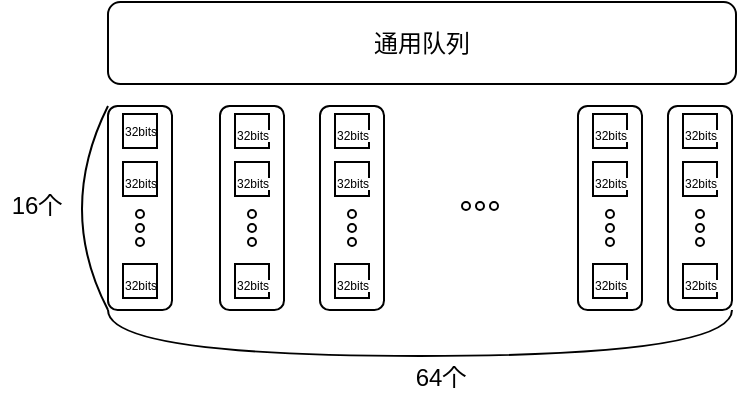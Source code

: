 <mxfile version="24.7.6">
  <diagram name="第 1 页" id="t_a9YG21L4MeaAABVRxK">
    <mxGraphModel dx="619" dy="417" grid="0" gridSize="10" guides="1" tooltips="1" connect="1" arrows="1" fold="1" page="0" pageScale="1" pageWidth="827" pageHeight="1169" math="0" shadow="0">
      <root>
        <mxCell id="0" />
        <mxCell id="1" parent="0" />
        <mxCell id="oqe3vawdaUg09Sf6dShr-1" value="通用队列" style="rounded=1;whiteSpace=wrap;html=1;" vertex="1" parent="1">
          <mxGeometry x="125" y="170" width="314" height="41" as="geometry" />
        </mxCell>
        <mxCell id="oqe3vawdaUg09Sf6dShr-2" value="" style="rounded=1;whiteSpace=wrap;html=1;" vertex="1" parent="1">
          <mxGeometry x="125" y="222" width="32" height="102" as="geometry" />
        </mxCell>
        <mxCell id="oqe3vawdaUg09Sf6dShr-4" value="32bits" style="rounded=0;whiteSpace=wrap;html=1;fontSize=6;" vertex="1" parent="1">
          <mxGeometry x="132.5" y="226" width="17" height="17" as="geometry" />
        </mxCell>
        <mxCell id="oqe3vawdaUg09Sf6dShr-6" value="&lt;span style=&quot;font-size: 6px;&quot;&gt;32bits&lt;/span&gt;" style="rounded=0;whiteSpace=wrap;html=1;" vertex="1" parent="1">
          <mxGeometry x="132.5" y="250" width="17" height="17" as="geometry" />
        </mxCell>
        <mxCell id="oqe3vawdaUg09Sf6dShr-8" value="&lt;span style=&quot;font-size: 6px;&quot;&gt;32bits&lt;/span&gt;" style="rounded=0;whiteSpace=wrap;html=1;" vertex="1" parent="1">
          <mxGeometry x="132.5" y="301" width="17" height="17" as="geometry" />
        </mxCell>
        <mxCell id="oqe3vawdaUg09Sf6dShr-20" value="" style="ellipse;whiteSpace=wrap;html=1;aspect=fixed;" vertex="1" parent="1">
          <mxGeometry x="139" y="274" width="4" height="4" as="geometry" />
        </mxCell>
        <mxCell id="oqe3vawdaUg09Sf6dShr-21" value="" style="ellipse;whiteSpace=wrap;html=1;aspect=fixed;" vertex="1" parent="1">
          <mxGeometry x="139" y="281" width="4" height="4" as="geometry" />
        </mxCell>
        <mxCell id="oqe3vawdaUg09Sf6dShr-25" value="" style="ellipse;whiteSpace=wrap;html=1;aspect=fixed;" vertex="1" parent="1">
          <mxGeometry x="139" y="288" width="4" height="4" as="geometry" />
        </mxCell>
        <mxCell id="oqe3vawdaUg09Sf6dShr-26" value="" style="ellipse;whiteSpace=wrap;html=1;aspect=fixed;" vertex="1" parent="1">
          <mxGeometry x="302" y="270" width="4" height="4" as="geometry" />
        </mxCell>
        <mxCell id="oqe3vawdaUg09Sf6dShr-27" value="" style="ellipse;whiteSpace=wrap;html=1;aspect=fixed;" vertex="1" parent="1">
          <mxGeometry x="309" y="270" width="4" height="4" as="geometry" />
        </mxCell>
        <mxCell id="oqe3vawdaUg09Sf6dShr-28" value="" style="ellipse;whiteSpace=wrap;html=1;aspect=fixed;" vertex="1" parent="1">
          <mxGeometry x="316" y="270" width="4" height="4" as="geometry" />
        </mxCell>
        <mxCell id="oqe3vawdaUg09Sf6dShr-32" value="" style="rounded=1;whiteSpace=wrap;html=1;" vertex="1" parent="1">
          <mxGeometry x="181" y="222" width="32" height="102" as="geometry" />
        </mxCell>
        <mxCell id="oqe3vawdaUg09Sf6dShr-33" value="&lt;meta charset=&quot;utf-8&quot;&gt;&lt;span style=&quot;color: rgb(0, 0, 0); font-family: Helvetica; font-size: 6px; font-style: normal; font-variant-ligatures: normal; font-variant-caps: normal; font-weight: 400; letter-spacing: normal; orphans: 2; text-align: center; text-indent: 0px; text-transform: none; widows: 2; word-spacing: 0px; -webkit-text-stroke-width: 0px; white-space: normal; background-color: rgb(255, 255, 255); text-decoration-thickness: initial; text-decoration-style: initial; text-decoration-color: initial; display: inline !important; float: none;&quot;&gt;32bits&lt;/span&gt;" style="rounded=0;whiteSpace=wrap;html=1;" vertex="1" parent="1">
          <mxGeometry x="188.5" y="226" width="17" height="17" as="geometry" />
        </mxCell>
        <mxCell id="oqe3vawdaUg09Sf6dShr-34" value="&lt;meta charset=&quot;utf-8&quot;&gt;&lt;span style=&quot;color: rgb(0, 0, 0); font-family: Helvetica; font-size: 6px; font-style: normal; font-variant-ligatures: normal; font-variant-caps: normal; font-weight: 400; letter-spacing: normal; orphans: 2; text-align: center; text-indent: 0px; text-transform: none; widows: 2; word-spacing: 0px; -webkit-text-stroke-width: 0px; white-space: normal; background-color: rgb(255, 255, 255); text-decoration-thickness: initial; text-decoration-style: initial; text-decoration-color: initial; display: inline !important; float: none;&quot;&gt;32bits&lt;/span&gt;" style="rounded=0;whiteSpace=wrap;html=1;" vertex="1" parent="1">
          <mxGeometry x="188.5" y="250" width="17" height="17" as="geometry" />
        </mxCell>
        <mxCell id="oqe3vawdaUg09Sf6dShr-35" value="&lt;meta charset=&quot;utf-8&quot;&gt;&lt;span style=&quot;color: rgb(0, 0, 0); font-family: Helvetica; font-size: 6px; font-style: normal; font-variant-ligatures: normal; font-variant-caps: normal; font-weight: 400; letter-spacing: normal; orphans: 2; text-align: center; text-indent: 0px; text-transform: none; widows: 2; word-spacing: 0px; -webkit-text-stroke-width: 0px; white-space: normal; background-color: rgb(255, 255, 255); text-decoration-thickness: initial; text-decoration-style: initial; text-decoration-color: initial; display: inline !important; float: none;&quot;&gt;32bits&lt;/span&gt;" style="rounded=0;whiteSpace=wrap;html=1;" vertex="1" parent="1">
          <mxGeometry x="188.5" y="301" width="17" height="17" as="geometry" />
        </mxCell>
        <mxCell id="oqe3vawdaUg09Sf6dShr-36" value="" style="ellipse;whiteSpace=wrap;html=1;aspect=fixed;" vertex="1" parent="1">
          <mxGeometry x="195" y="274" width="4" height="4" as="geometry" />
        </mxCell>
        <mxCell id="oqe3vawdaUg09Sf6dShr-37" value="" style="ellipse;whiteSpace=wrap;html=1;aspect=fixed;" vertex="1" parent="1">
          <mxGeometry x="195" y="281" width="4" height="4" as="geometry" />
        </mxCell>
        <mxCell id="oqe3vawdaUg09Sf6dShr-38" value="" style="ellipse;whiteSpace=wrap;html=1;aspect=fixed;" vertex="1" parent="1">
          <mxGeometry x="195" y="288" width="4" height="4" as="geometry" />
        </mxCell>
        <mxCell id="oqe3vawdaUg09Sf6dShr-39" value="" style="rounded=1;whiteSpace=wrap;html=1;" vertex="1" parent="1">
          <mxGeometry x="231" y="222" width="32" height="102" as="geometry" />
        </mxCell>
        <mxCell id="oqe3vawdaUg09Sf6dShr-40" value="&lt;meta charset=&quot;utf-8&quot;&gt;&lt;span style=&quot;color: rgb(0, 0, 0); font-family: Helvetica; font-size: 6px; font-style: normal; font-variant-ligatures: normal; font-variant-caps: normal; font-weight: 400; letter-spacing: normal; orphans: 2; text-align: center; text-indent: 0px; text-transform: none; widows: 2; word-spacing: 0px; -webkit-text-stroke-width: 0px; white-space: normal; background-color: rgb(255, 255, 255); text-decoration-thickness: initial; text-decoration-style: initial; text-decoration-color: initial; display: inline !important; float: none;&quot;&gt;32bits&lt;/span&gt;" style="rounded=0;whiteSpace=wrap;html=1;" vertex="1" parent="1">
          <mxGeometry x="238.5" y="226" width="17" height="17" as="geometry" />
        </mxCell>
        <mxCell id="oqe3vawdaUg09Sf6dShr-41" value="&lt;meta charset=&quot;utf-8&quot;&gt;&lt;span style=&quot;color: rgb(0, 0, 0); font-family: Helvetica; font-size: 6px; font-style: normal; font-variant-ligatures: normal; font-variant-caps: normal; font-weight: 400; letter-spacing: normal; orphans: 2; text-align: center; text-indent: 0px; text-transform: none; widows: 2; word-spacing: 0px; -webkit-text-stroke-width: 0px; white-space: normal; background-color: rgb(255, 255, 255); text-decoration-thickness: initial; text-decoration-style: initial; text-decoration-color: initial; display: inline !important; float: none;&quot;&gt;32bits&lt;/span&gt;" style="rounded=0;whiteSpace=wrap;html=1;" vertex="1" parent="1">
          <mxGeometry x="238.5" y="250" width="17" height="17" as="geometry" />
        </mxCell>
        <mxCell id="oqe3vawdaUg09Sf6dShr-42" value="&lt;meta charset=&quot;utf-8&quot;&gt;&lt;span style=&quot;color: rgb(0, 0, 0); font-family: Helvetica; font-size: 6px; font-style: normal; font-variant-ligatures: normal; font-variant-caps: normal; font-weight: 400; letter-spacing: normal; orphans: 2; text-align: center; text-indent: 0px; text-transform: none; widows: 2; word-spacing: 0px; -webkit-text-stroke-width: 0px; white-space: normal; background-color: rgb(255, 255, 255); text-decoration-thickness: initial; text-decoration-style: initial; text-decoration-color: initial; display: inline !important; float: none;&quot;&gt;32bits&lt;/span&gt;" style="rounded=0;whiteSpace=wrap;html=1;" vertex="1" parent="1">
          <mxGeometry x="238.5" y="301" width="17" height="17" as="geometry" />
        </mxCell>
        <mxCell id="oqe3vawdaUg09Sf6dShr-43" value="" style="ellipse;whiteSpace=wrap;html=1;aspect=fixed;" vertex="1" parent="1">
          <mxGeometry x="245" y="274" width="4" height="4" as="geometry" />
        </mxCell>
        <mxCell id="oqe3vawdaUg09Sf6dShr-44" value="" style="ellipse;whiteSpace=wrap;html=1;aspect=fixed;" vertex="1" parent="1">
          <mxGeometry x="245" y="281" width="4" height="4" as="geometry" />
        </mxCell>
        <mxCell id="oqe3vawdaUg09Sf6dShr-45" value="" style="ellipse;whiteSpace=wrap;html=1;aspect=fixed;" vertex="1" parent="1">
          <mxGeometry x="245" y="288" width="4" height="4" as="geometry" />
        </mxCell>
        <mxCell id="oqe3vawdaUg09Sf6dShr-46" value="" style="rounded=1;whiteSpace=wrap;html=1;" vertex="1" parent="1">
          <mxGeometry x="405" y="222" width="32" height="102" as="geometry" />
        </mxCell>
        <mxCell id="oqe3vawdaUg09Sf6dShr-47" value="&lt;meta charset=&quot;utf-8&quot;&gt;&lt;span style=&quot;color: rgb(0, 0, 0); font-family: Helvetica; font-size: 6px; font-style: normal; font-variant-ligatures: normal; font-variant-caps: normal; font-weight: 400; letter-spacing: normal; orphans: 2; text-align: center; text-indent: 0px; text-transform: none; widows: 2; word-spacing: 0px; -webkit-text-stroke-width: 0px; white-space: normal; background-color: rgb(255, 255, 255); text-decoration-thickness: initial; text-decoration-style: initial; text-decoration-color: initial; display: inline !important; float: none;&quot;&gt;32bits&lt;/span&gt;" style="rounded=0;whiteSpace=wrap;html=1;" vertex="1" parent="1">
          <mxGeometry x="412.5" y="226" width="17" height="17" as="geometry" />
        </mxCell>
        <mxCell id="oqe3vawdaUg09Sf6dShr-48" value="&lt;meta charset=&quot;utf-8&quot;&gt;&lt;span style=&quot;color: rgb(0, 0, 0); font-family: Helvetica; font-size: 6px; font-style: normal; font-variant-ligatures: normal; font-variant-caps: normal; font-weight: 400; letter-spacing: normal; orphans: 2; text-align: center; text-indent: 0px; text-transform: none; widows: 2; word-spacing: 0px; -webkit-text-stroke-width: 0px; white-space: normal; background-color: rgb(255, 255, 255); text-decoration-thickness: initial; text-decoration-style: initial; text-decoration-color: initial; display: inline !important; float: none;&quot;&gt;32bits&lt;/span&gt;" style="rounded=0;whiteSpace=wrap;html=1;" vertex="1" parent="1">
          <mxGeometry x="412.5" y="250" width="17" height="17" as="geometry" />
        </mxCell>
        <mxCell id="oqe3vawdaUg09Sf6dShr-49" value="&lt;meta charset=&quot;utf-8&quot;&gt;&lt;span style=&quot;color: rgb(0, 0, 0); font-family: Helvetica; font-size: 6px; font-style: normal; font-variant-ligatures: normal; font-variant-caps: normal; font-weight: 400; letter-spacing: normal; orphans: 2; text-align: center; text-indent: 0px; text-transform: none; widows: 2; word-spacing: 0px; -webkit-text-stroke-width: 0px; white-space: normal; background-color: rgb(255, 255, 255); text-decoration-thickness: initial; text-decoration-style: initial; text-decoration-color: initial; display: inline !important; float: none;&quot;&gt;32bits&lt;/span&gt;" style="rounded=0;whiteSpace=wrap;html=1;" vertex="1" parent="1">
          <mxGeometry x="412.5" y="301" width="17" height="17" as="geometry" />
        </mxCell>
        <mxCell id="oqe3vawdaUg09Sf6dShr-50" value="" style="ellipse;whiteSpace=wrap;html=1;aspect=fixed;" vertex="1" parent="1">
          <mxGeometry x="419" y="274" width="4" height="4" as="geometry" />
        </mxCell>
        <mxCell id="oqe3vawdaUg09Sf6dShr-51" value="" style="ellipse;whiteSpace=wrap;html=1;aspect=fixed;" vertex="1" parent="1">
          <mxGeometry x="419" y="281" width="4" height="4" as="geometry" />
        </mxCell>
        <mxCell id="oqe3vawdaUg09Sf6dShr-52" value="" style="ellipse;whiteSpace=wrap;html=1;aspect=fixed;" vertex="1" parent="1">
          <mxGeometry x="419" y="288" width="4" height="4" as="geometry" />
        </mxCell>
        <mxCell id="oqe3vawdaUg09Sf6dShr-53" value="" style="rounded=1;whiteSpace=wrap;html=1;" vertex="1" parent="1">
          <mxGeometry x="360" y="222" width="32" height="102" as="geometry" />
        </mxCell>
        <mxCell id="oqe3vawdaUg09Sf6dShr-54" value="&lt;meta charset=&quot;utf-8&quot;&gt;&lt;span style=&quot;color: rgb(0, 0, 0); font-family: Helvetica; font-size: 6px; font-style: normal; font-variant-ligatures: normal; font-variant-caps: normal; font-weight: 400; letter-spacing: normal; orphans: 2; text-align: center; text-indent: 0px; text-transform: none; widows: 2; word-spacing: 0px; -webkit-text-stroke-width: 0px; white-space: normal; background-color: rgb(255, 255, 255); text-decoration-thickness: initial; text-decoration-style: initial; text-decoration-color: initial; display: inline !important; float: none;&quot;&gt;32bits&lt;/span&gt;" style="rounded=0;whiteSpace=wrap;html=1;" vertex="1" parent="1">
          <mxGeometry x="367.5" y="226" width="17" height="17" as="geometry" />
        </mxCell>
        <mxCell id="oqe3vawdaUg09Sf6dShr-55" value="&lt;meta charset=&quot;utf-8&quot;&gt;&lt;span style=&quot;color: rgb(0, 0, 0); font-family: Helvetica; font-size: 6px; font-style: normal; font-variant-ligatures: normal; font-variant-caps: normal; font-weight: 400; letter-spacing: normal; orphans: 2; text-align: center; text-indent: 0px; text-transform: none; widows: 2; word-spacing: 0px; -webkit-text-stroke-width: 0px; white-space: normal; background-color: rgb(255, 255, 255); text-decoration-thickness: initial; text-decoration-style: initial; text-decoration-color: initial; display: inline !important; float: none;&quot;&gt;32bits&lt;/span&gt;" style="rounded=0;whiteSpace=wrap;html=1;" vertex="1" parent="1">
          <mxGeometry x="367.5" y="250" width="17" height="17" as="geometry" />
        </mxCell>
        <mxCell id="oqe3vawdaUg09Sf6dShr-56" value="&lt;meta charset=&quot;utf-8&quot;&gt;&lt;span style=&quot;color: rgb(0, 0, 0); font-family: Helvetica; font-size: 6px; font-style: normal; font-variant-ligatures: normal; font-variant-caps: normal; font-weight: 400; letter-spacing: normal; orphans: 2; text-align: center; text-indent: 0px; text-transform: none; widows: 2; word-spacing: 0px; -webkit-text-stroke-width: 0px; white-space: normal; background-color: rgb(255, 255, 255); text-decoration-thickness: initial; text-decoration-style: initial; text-decoration-color: initial; display: inline !important; float: none;&quot;&gt;32bits&lt;/span&gt;" style="rounded=0;whiteSpace=wrap;html=1;" vertex="1" parent="1">
          <mxGeometry x="367.5" y="301" width="17" height="17" as="geometry" />
        </mxCell>
        <mxCell id="oqe3vawdaUg09Sf6dShr-57" value="" style="ellipse;whiteSpace=wrap;html=1;aspect=fixed;" vertex="1" parent="1">
          <mxGeometry x="374" y="274" width="4" height="4" as="geometry" />
        </mxCell>
        <mxCell id="oqe3vawdaUg09Sf6dShr-58" value="" style="ellipse;whiteSpace=wrap;html=1;aspect=fixed;" vertex="1" parent="1">
          <mxGeometry x="374" y="281" width="4" height="4" as="geometry" />
        </mxCell>
        <mxCell id="oqe3vawdaUg09Sf6dShr-59" value="" style="ellipse;whiteSpace=wrap;html=1;aspect=fixed;" vertex="1" parent="1">
          <mxGeometry x="374" y="288" width="4" height="4" as="geometry" />
        </mxCell>
        <mxCell id="oqe3vawdaUg09Sf6dShr-62" value="" style="endArrow=none;html=1;rounded=0;entryX=0;entryY=0;entryDx=0;entryDy=0;exitX=0;exitY=1;exitDx=0;exitDy=0;edgeStyle=orthogonalEdgeStyle;curved=1;" edge="1" parent="1" source="oqe3vawdaUg09Sf6dShr-2" target="oqe3vawdaUg09Sf6dShr-2">
          <mxGeometry width="50" height="50" relative="1" as="geometry">
            <mxPoint x="57" y="281" as="sourcePoint" />
            <mxPoint x="107" y="231" as="targetPoint" />
            <Array as="points">
              <mxPoint x="99" y="274" />
            </Array>
          </mxGeometry>
        </mxCell>
        <mxCell id="oqe3vawdaUg09Sf6dShr-66" value="64个" style="text;html=1;align=center;verticalAlign=middle;whiteSpace=wrap;rounded=0;" vertex="1" parent="1">
          <mxGeometry x="277" y="343" width="29" height="30" as="geometry" />
        </mxCell>
        <mxCell id="oqe3vawdaUg09Sf6dShr-67" value="16个" style="text;html=1;align=center;verticalAlign=middle;whiteSpace=wrap;rounded=0;" vertex="1" parent="1">
          <mxGeometry x="71" y="263.5" width="37" height="17" as="geometry" />
        </mxCell>
        <mxCell id="oqe3vawdaUg09Sf6dShr-68" value="" style="endArrow=none;html=1;rounded=0;exitX=0;exitY=1;exitDx=0;exitDy=0;entryX=1;entryY=1;entryDx=0;entryDy=0;edgeStyle=orthogonalEdgeStyle;curved=1;" edge="1" parent="1" source="oqe3vawdaUg09Sf6dShr-2" target="oqe3vawdaUg09Sf6dShr-46">
          <mxGeometry width="50" height="50" relative="1" as="geometry">
            <mxPoint x="231" y="405" as="sourcePoint" />
            <mxPoint x="281" y="355" as="targetPoint" />
            <Array as="points">
              <mxPoint x="125" y="347" />
              <mxPoint x="437" y="347" />
            </Array>
          </mxGeometry>
        </mxCell>
      </root>
    </mxGraphModel>
  </diagram>
</mxfile>
